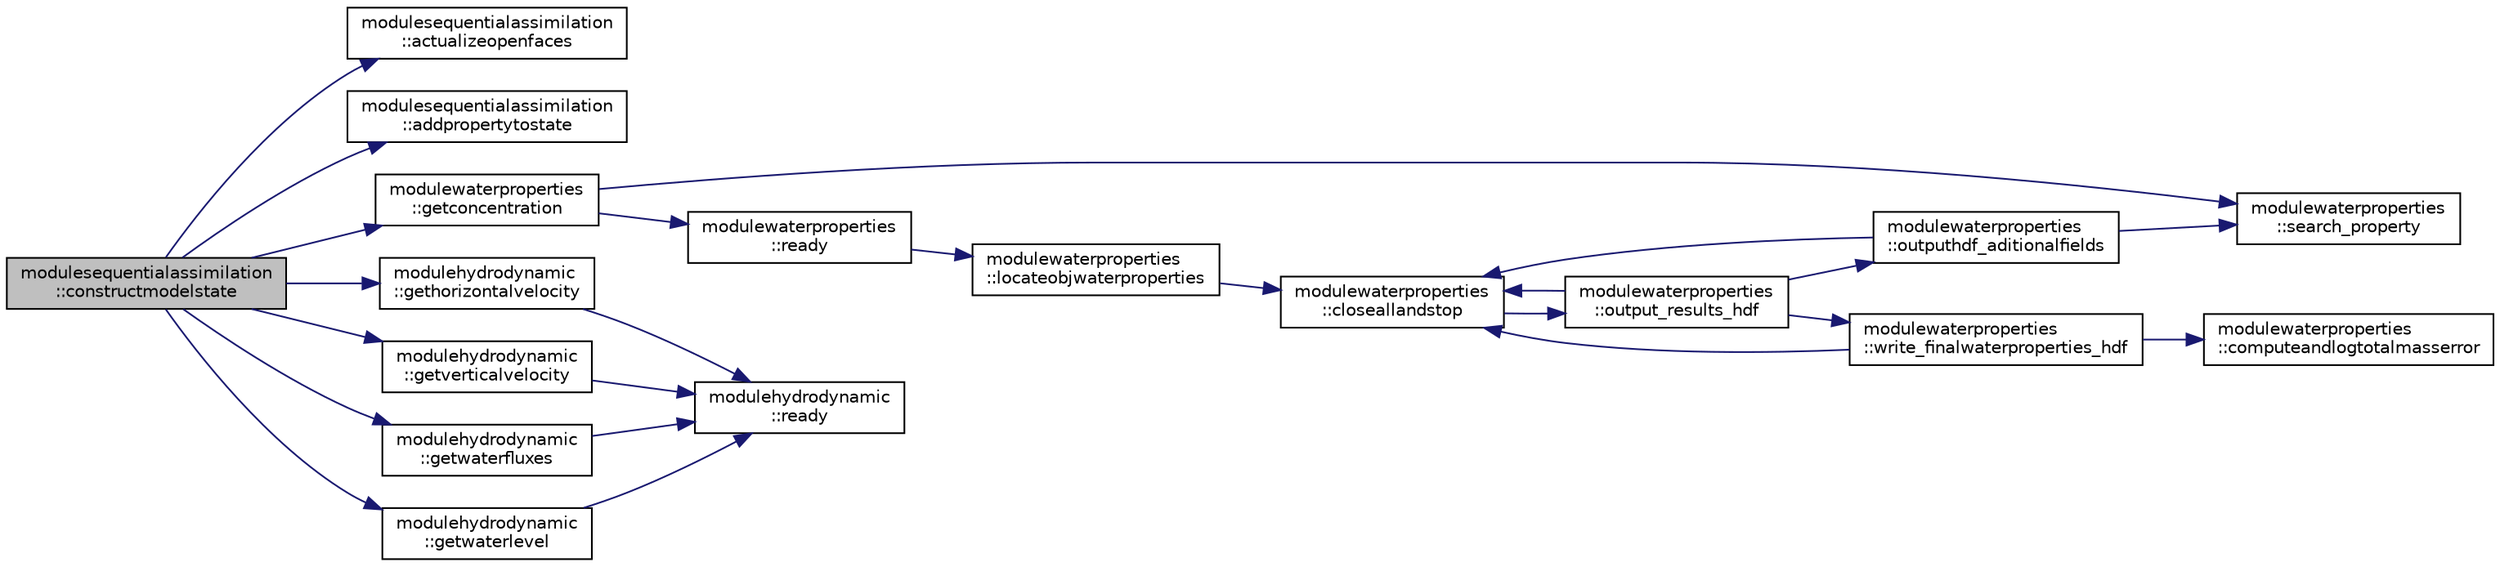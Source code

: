 digraph "modulesequentialassimilation::constructmodelstate"
{
 // LATEX_PDF_SIZE
  edge [fontname="Helvetica",fontsize="10",labelfontname="Helvetica",labelfontsize="10"];
  node [fontname="Helvetica",fontsize="10",shape=record];
  rankdir="LR";
  Node1 [label="modulesequentialassimilation\l::constructmodelstate",height=0.2,width=0.4,color="black", fillcolor="grey75", style="filled", fontcolor="black",tooltip=" "];
  Node1 -> Node2 [color="midnightblue",fontsize="10",style="solid",fontname="Helvetica"];
  Node2 [label="modulesequentialassimilation\l::actualizeopenfaces",height=0.2,width=0.4,color="black", fillcolor="white", style="filled",URL="$namespacemodulesequentialassimilation.html#ad6321e8248e2b795443ddc551cbc9446",tooltip=" "];
  Node1 -> Node3 [color="midnightblue",fontsize="10",style="solid",fontname="Helvetica"];
  Node3 [label="modulesequentialassimilation\l::addpropertytostate",height=0.2,width=0.4,color="black", fillcolor="white", style="filled",URL="$namespacemodulesequentialassimilation.html#a5cad8b44cf828f7b0f86fffd43e9f8a7",tooltip=" "];
  Node1 -> Node4 [color="midnightblue",fontsize="10",style="solid",fontname="Helvetica"];
  Node4 [label="modulewaterproperties\l::getconcentration",height=0.2,width=0.4,color="black", fillcolor="white", style="filled",URL="$namespacemodulewaterproperties.html#a45cbba90a6054db2070c49281da1ef56",tooltip=" "];
  Node4 -> Node5 [color="midnightblue",fontsize="10",style="solid",fontname="Helvetica"];
  Node5 [label="modulewaterproperties\l::ready",height=0.2,width=0.4,color="black", fillcolor="white", style="filled",URL="$namespacemodulewaterproperties.html#ad54774dedce486739249cb10b4de21e2",tooltip=" "];
  Node5 -> Node6 [color="midnightblue",fontsize="10",style="solid",fontname="Helvetica"];
  Node6 [label="modulewaterproperties\l::locateobjwaterproperties",height=0.2,width=0.4,color="black", fillcolor="white", style="filled",URL="$namespacemodulewaterproperties.html#ae4516d6c7f3687b0293515314b0ade90",tooltip=" "];
  Node6 -> Node7 [color="midnightblue",fontsize="10",style="solid",fontname="Helvetica"];
  Node7 [label="modulewaterproperties\l::closeallandstop",height=0.2,width=0.4,color="black", fillcolor="white", style="filled",URL="$namespacemodulewaterproperties.html#a5bb74dfe4637836633ca6817a4a72758",tooltip=" "];
  Node7 -> Node8 [color="midnightblue",fontsize="10",style="solid",fontname="Helvetica"];
  Node8 [label="modulewaterproperties\l::output_results_hdf",height=0.2,width=0.4,color="black", fillcolor="white", style="filled",URL="$namespacemodulewaterproperties.html#a78143a2ee73e78a6441a03852a7b9f9a",tooltip=" "];
  Node8 -> Node7 [color="midnightblue",fontsize="10",style="solid",fontname="Helvetica"];
  Node8 -> Node9 [color="midnightblue",fontsize="10",style="solid",fontname="Helvetica"];
  Node9 [label="modulewaterproperties\l::outputhdf_aditionalfields",height=0.2,width=0.4,color="black", fillcolor="white", style="filled",URL="$namespacemodulewaterproperties.html#a0e590dc368b505cd9ea918d724d3eee3",tooltip=" "];
  Node9 -> Node7 [color="midnightblue",fontsize="10",style="solid",fontname="Helvetica"];
  Node9 -> Node10 [color="midnightblue",fontsize="10",style="solid",fontname="Helvetica"];
  Node10 [label="modulewaterproperties\l::search_property",height=0.2,width=0.4,color="black", fillcolor="white", style="filled",URL="$namespacemodulewaterproperties.html#ae6b7d758da27fb15faee52b3ed14029d",tooltip=" "];
  Node8 -> Node11 [color="midnightblue",fontsize="10",style="solid",fontname="Helvetica"];
  Node11 [label="modulewaterproperties\l::write_finalwaterproperties_hdf",height=0.2,width=0.4,color="black", fillcolor="white", style="filled",URL="$namespacemodulewaterproperties.html#a2893cea8ca427b1290aeb65593659aa0",tooltip=" "];
  Node11 -> Node7 [color="midnightblue",fontsize="10",style="solid",fontname="Helvetica"];
  Node11 -> Node12 [color="midnightblue",fontsize="10",style="solid",fontname="Helvetica"];
  Node12 [label="modulewaterproperties\l::computeandlogtotalmasserror",height=0.2,width=0.4,color="black", fillcolor="white", style="filled",URL="$namespacemodulewaterproperties.html#af1b9165b0e72747e4478868c7e5eff00",tooltip=" "];
  Node4 -> Node10 [color="midnightblue",fontsize="10",style="solid",fontname="Helvetica"];
  Node1 -> Node13 [color="midnightblue",fontsize="10",style="solid",fontname="Helvetica"];
  Node13 [label="modulehydrodynamic\l::gethorizontalvelocity",height=0.2,width=0.4,color="black", fillcolor="white", style="filled",URL="$namespacemodulehydrodynamic.html#aba7eae61c437ef648710efabc4d39e36",tooltip=" "];
  Node13 -> Node14 [color="midnightblue",fontsize="10",style="solid",fontname="Helvetica"];
  Node14 [label="modulehydrodynamic\l::ready",height=0.2,width=0.4,color="black", fillcolor="white", style="filled",URL="$namespacemodulehydrodynamic.html#a541821548a44af36e71f5eddedae890e",tooltip=" "];
  Node1 -> Node15 [color="midnightblue",fontsize="10",style="solid",fontname="Helvetica"];
  Node15 [label="modulehydrodynamic\l::getverticalvelocity",height=0.2,width=0.4,color="black", fillcolor="white", style="filled",URL="$namespacemodulehydrodynamic.html#a6f64fd12742f48039f81460df9c0cd42",tooltip=" "];
  Node15 -> Node14 [color="midnightblue",fontsize="10",style="solid",fontname="Helvetica"];
  Node1 -> Node16 [color="midnightblue",fontsize="10",style="solid",fontname="Helvetica"];
  Node16 [label="modulehydrodynamic\l::getwaterfluxes",height=0.2,width=0.4,color="black", fillcolor="white", style="filled",URL="$namespacemodulehydrodynamic.html#a29f89183d9394468a6db08ec640599f1",tooltip=" "];
  Node16 -> Node14 [color="midnightblue",fontsize="10",style="solid",fontname="Helvetica"];
  Node1 -> Node17 [color="midnightblue",fontsize="10",style="solid",fontname="Helvetica"];
  Node17 [label="modulehydrodynamic\l::getwaterlevel",height=0.2,width=0.4,color="black", fillcolor="white", style="filled",URL="$namespacemodulehydrodynamic.html#ad29ca3143969ea453d432e0a8f2dde2d",tooltip=" "];
  Node17 -> Node14 [color="midnightblue",fontsize="10",style="solid",fontname="Helvetica"];
}
